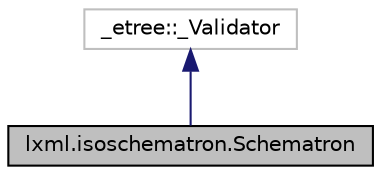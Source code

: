 digraph "lxml.isoschematron.Schematron"
{
 // LATEX_PDF_SIZE
  edge [fontname="Helvetica",fontsize="10",labelfontname="Helvetica",labelfontsize="10"];
  node [fontname="Helvetica",fontsize="10",shape=record];
  Node1 [label="lxml.isoschematron.Schematron",height=0.2,width=0.4,color="black", fillcolor="grey75", style="filled", fontcolor="black",tooltip=" "];
  Node2 -> Node1 [dir="back",color="midnightblue",fontsize="10",style="solid"];
  Node2 [label="_etree::_Validator",height=0.2,width=0.4,color="grey75", fillcolor="white", style="filled",tooltip=" "];
}
